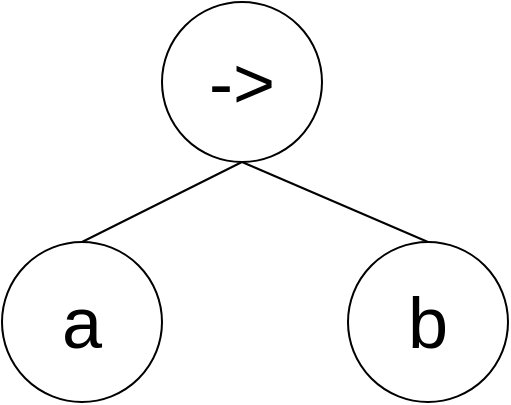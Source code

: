 <mxfile version="11.2.3" type="google" pages="1"><diagram id="HLNhIDM_Q-E7o0MX2lLd" name="Page-1"><mxGraphModel dx="868" dy="452" grid="1" gridSize="10" guides="1" tooltips="1" connect="1" arrows="1" fold="1" page="1" pageScale="1" pageWidth="827" pageHeight="1169" math="0" shadow="0"><root><mxCell id="0"/><mxCell id="1" parent="0"/><mxCell id="1Tz_Kdn6LS-EFi3zbVnr-2" value="" style="endArrow=none;html=1;entryX=0.5;entryY=1;entryDx=0;entryDy=0;exitX=0.5;exitY=0;exitDx=0;exitDy=0;" edge="1" parent="1" source="1Tz_Kdn6LS-EFi3zbVnr-4" target="1Tz_Kdn6LS-EFi3zbVnr-5"><mxGeometry width="50" height="50" relative="1" as="geometry"><mxPoint x="330" y="260" as="sourcePoint"/><mxPoint x="369.495" y="187.592" as="targetPoint"/></mxGeometry></mxCell><mxCell id="1Tz_Kdn6LS-EFi3zbVnr-3" value="" style="endArrow=none;html=1;entryX=0.5;entryY=1;entryDx=0;entryDy=0;exitX=0.5;exitY=0;exitDx=0;exitDy=0;" edge="1" parent="1" source="1Tz_Kdn6LS-EFi3zbVnr-6" target="1Tz_Kdn6LS-EFi3zbVnr-5"><mxGeometry width="50" height="50" relative="1" as="geometry"><mxPoint x="450" y="250" as="sourcePoint"/><mxPoint x="420" y="189.04" as="targetPoint"/></mxGeometry></mxCell><mxCell id="1Tz_Kdn6LS-EFi3zbVnr-4" value="&lt;font style=&quot;font-size: 36px&quot;&gt;a&lt;/font&gt;" style="ellipse;whiteSpace=wrap;html=1;aspect=fixed;" vertex="1" parent="1"><mxGeometry x="280" y="240" width="80" height="80" as="geometry"/></mxCell><mxCell id="1Tz_Kdn6LS-EFi3zbVnr-5" value="&lt;font style=&quot;font-size: 36px&quot;&gt;-&amp;gt;&lt;/font&gt;" style="ellipse;whiteSpace=wrap;html=1;aspect=fixed;" vertex="1" parent="1"><mxGeometry x="360" y="120" width="80" height="80" as="geometry"/></mxCell><mxCell id="1Tz_Kdn6LS-EFi3zbVnr-6" value="&lt;font style=&quot;font-size: 36px&quot;&gt;b&lt;/font&gt;" style="ellipse;whiteSpace=wrap;html=1;aspect=fixed;" vertex="1" parent="1"><mxGeometry x="453" y="240" width="80" height="80" as="geometry"/></mxCell></root></mxGraphModel></diagram></mxfile>